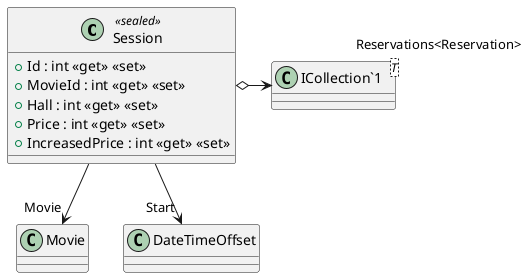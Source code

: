 @startuml
class Session <<sealed>> {
    + Id : int <<get>> <<set>>
    + MovieId : int <<get>> <<set>>
    + Hall : int <<get>> <<set>>
    + Price : int <<get>> <<set>>
    + IncreasedPrice : int <<get>> <<set>>
}
class "ICollection`1"<T> {
}
Session --> "Movie" Movie
Session --> "Start" DateTimeOffset
Session o-> "Reservations<Reservation>" "ICollection`1"
@enduml
